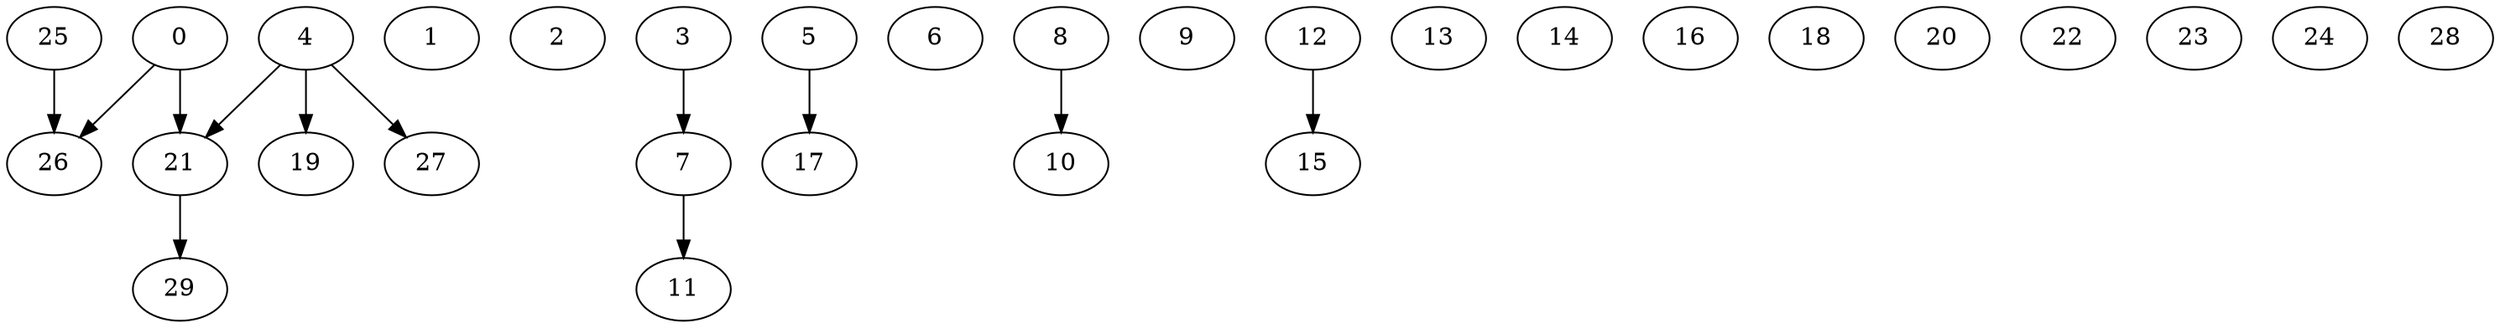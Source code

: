 digraph "Random_Nodes_30_Density_0.40_CCR_10.00_WeightType_Random" {
	0	 [Weight=6];
	21	 [Weight=5];
	0 -> 21	 [Weight=75];
	26	 [Weight=8];
	0 -> 26	 [Weight=225];
	1	 [Weight=7];
	2	 [Weight=5];
	3	 [Weight=7];
	7	 [Weight=10];
	3 -> 7	 [Weight=225];
	4	 [Weight=10];
	19	 [Weight=4];
	4 -> 19	 [Weight=75];
	4 -> 21	 [Weight=200];
	27	 [Weight=2];
	4 -> 27	 [Weight=75];
	5	 [Weight=2];
	17	 [Weight=3];
	5 -> 17	 [Weight=150];
	6	 [Weight=10];
	11	 [Weight=5];
	7 -> 11	 [Weight=100];
	8	 [Weight=10];
	10	 [Weight=9];
	8 -> 10	 [Weight=150];
	9	 [Weight=6];
	12	 [Weight=5];
	15	 [Weight=6];
	12 -> 15	 [Weight=225];
	13	 [Weight=4];
	14	 [Weight=2];
	16	 [Weight=3];
	18	 [Weight=8];
	20	 [Weight=5];
	29	 [Weight=2];
	21 -> 29	 [Weight=200];
	22	 [Weight=10];
	23	 [Weight=10];
	24	 [Weight=2];
	25	 [Weight=4];
	25 -> 26	 [Weight=100];
	28	 [Weight=10];
}
